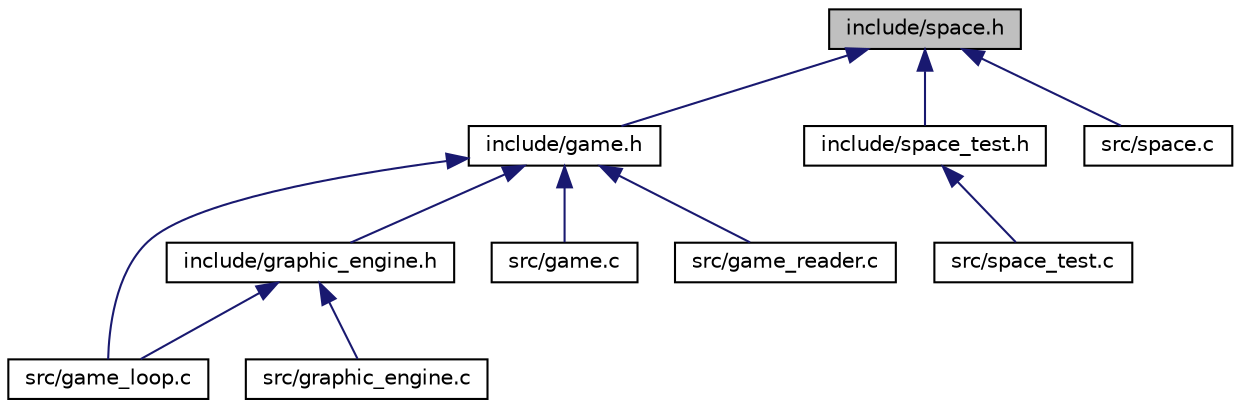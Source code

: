 digraph "include/space.h"
{
 // LATEX_PDF_SIZE
  edge [fontname="Helvetica",fontsize="10",labelfontname="Helvetica",labelfontsize="10"];
  node [fontname="Helvetica",fontsize="10",shape=record];
  Node1 [label="include/space.h",height=0.2,width=0.4,color="black", fillcolor="grey75", style="filled", fontcolor="black",tooltip="Define un espacio."];
  Node1 -> Node2 [dir="back",color="midnightblue",fontsize="10",style="solid"];
  Node2 [label="include/game.h",height=0.2,width=0.4,color="black", fillcolor="white", style="filled",URL="$game_8h.html",tooltip="Archivo cabecera de game.c contiene la estructura de datos game en la que se almacenan algunas caract..."];
  Node2 -> Node3 [dir="back",color="midnightblue",fontsize="10",style="solid"];
  Node3 [label="include/graphic_engine.h",height=0.2,width=0.4,color="black", fillcolor="white", style="filled",URL="$graphic__engine_8h.html",tooltip="Define un motor gráfico textual."];
  Node3 -> Node4 [dir="back",color="midnightblue",fontsize="10",style="solid"];
  Node4 [label="src/game_loop.c",height=0.2,width=0.4,color="black", fillcolor="white", style="filled",URL="$game__loop_8c.html",tooltip="Define el ciclo del juego."];
  Node3 -> Node5 [dir="back",color="midnightblue",fontsize="10",style="solid"];
  Node5 [label="src/graphic_engine.c",height=0.2,width=0.4,color="black", fillcolor="white", style="filled",URL="$graphic__engine_8c.html",tooltip="Define un motor gráfico textual."];
  Node2 -> Node6 [dir="back",color="midnightblue",fontsize="10",style="solid"];
  Node6 [label="src/game.c",height=0.2,width=0.4,color="black", fillcolor="white", style="filled",URL="$game_8c.html",tooltip="Implementa la interfaz del juego y todas las devoluciones de llamada asociadas para cada comando."];
  Node2 -> Node4 [dir="back",color="midnightblue",fontsize="10",style="solid"];
  Node2 -> Node7 [dir="back",color="midnightblue",fontsize="10",style="solid"];
  Node7 [label="src/game_reader.c",height=0.2,width=0.4,color="black", fillcolor="white", style="filled",URL="$game__reader_8c.html",tooltip="Implementa el inicio de juego y obtiene los valores iniciales de data.dat."];
  Node1 -> Node8 [dir="back",color="midnightblue",fontsize="10",style="solid"];
  Node8 [label="include/space_test.h",height=0.2,width=0.4,color="black", fillcolor="white", style="filled",URL="$space__test_8h_source.html",tooltip=" "];
  Node8 -> Node9 [dir="back",color="midnightblue",fontsize="10",style="solid"];
  Node9 [label="src/space_test.c",height=0.2,width=0.4,color="black", fillcolor="white", style="filled",URL="$space__test_8c.html",tooltip="It tests space module."];
  Node1 -> Node10 [dir="back",color="midnightblue",fontsize="10",style="solid"];
  Node10 [label="src/space.c",height=0.2,width=0.4,color="black", fillcolor="white", style="filled",URL="$space_8c.html",tooltip="Se encarga de los espacios del juego."];
}
